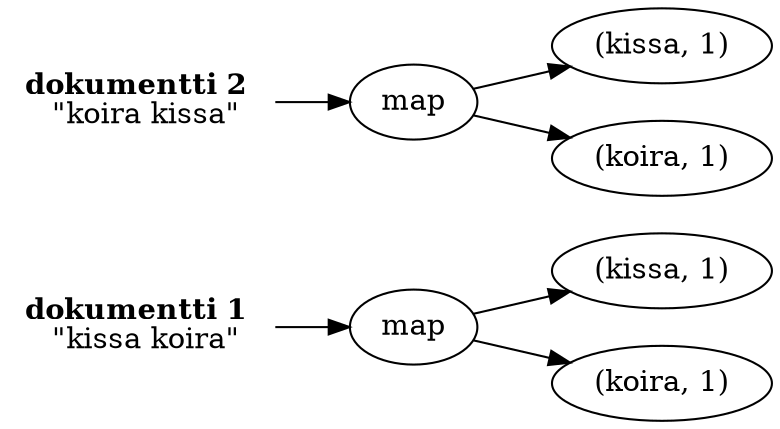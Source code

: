 digraph {
    rankdir = LR;
    
    dok1[label = <<b>dokumentti 1</b> <br/> "kissa koira">; shape = "none"];
    dok2[label = <<b>dokumentti 2</b> <br/> "koira kissa">; shape = "none"];

    kissa1[label = "(kissa, 1)"];
    kissa2[label = "(kissa, 1)"];
    koira1[label = "(koira, 1)"];
    koira2[label = "(koira, 1)"];
    
    map1[label = "map"];
    map2[label = "map"];

    dok1 -> map1;
    dok2 -> map2;
    map1 -> kissa1;
    map1 -> koira1;
    map2 -> kissa2;
    map2 -> koira2;
}